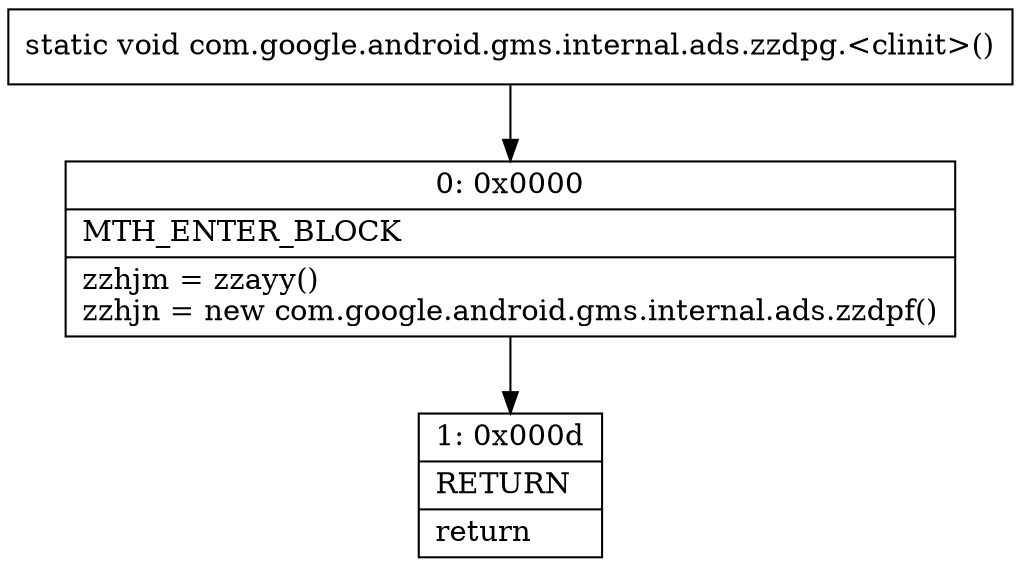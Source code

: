 digraph "CFG forcom.google.android.gms.internal.ads.zzdpg.\<clinit\>()V" {
Node_0 [shape=record,label="{0\:\ 0x0000|MTH_ENTER_BLOCK\l|zzhjm = zzayy()\lzzhjn = new com.google.android.gms.internal.ads.zzdpf()\l}"];
Node_1 [shape=record,label="{1\:\ 0x000d|RETURN\l|return\l}"];
MethodNode[shape=record,label="{static void com.google.android.gms.internal.ads.zzdpg.\<clinit\>() }"];
MethodNode -> Node_0;
Node_0 -> Node_1;
}

